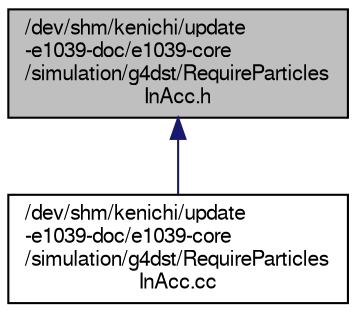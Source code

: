 digraph "/dev/shm/kenichi/update-e1039-doc/e1039-core/simulation/g4dst/RequireParticlesInAcc.h"
{
  bgcolor="transparent";
  edge [fontname="FreeSans",fontsize="10",labelfontname="FreeSans",labelfontsize="10"];
  node [fontname="FreeSans",fontsize="10",shape=record];
  Node1 [label="/dev/shm/kenichi/update\l-e1039-doc/e1039-core\l/simulation/g4dst/RequireParticles\lInAcc.h",height=0.2,width=0.4,color="black", fillcolor="grey75", style="filled" fontcolor="black"];
  Node1 -> Node2 [dir="back",color="midnightblue",fontsize="10",style="solid",fontname="FreeSans"];
  Node2 [label="/dev/shm/kenichi/update\l-e1039-doc/e1039-core\l/simulation/g4dst/RequireParticles\lInAcc.cc",height=0.2,width=0.4,color="black",URL="$dd/dad/RequireParticlesInAcc_8cc.html"];
}
